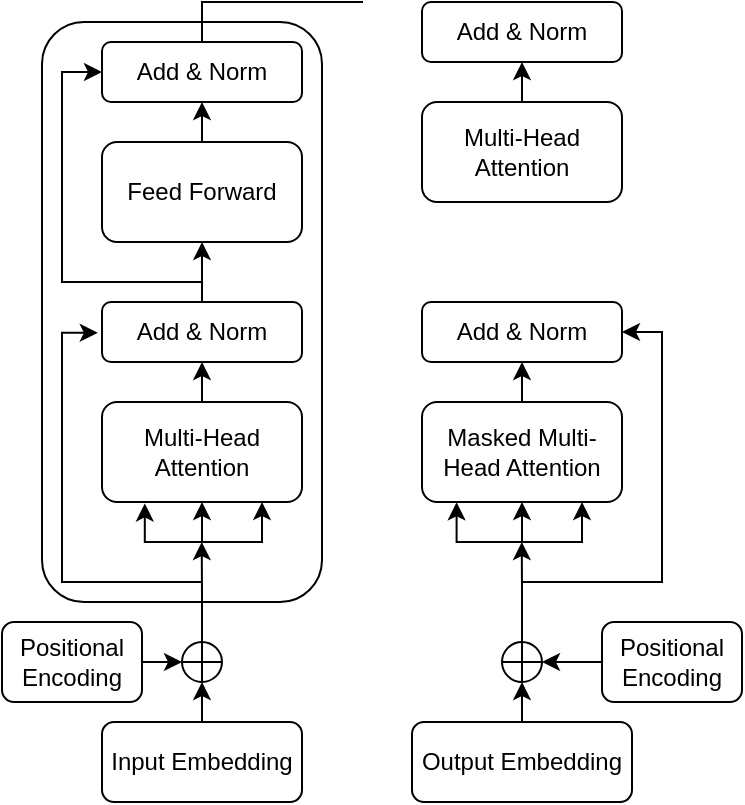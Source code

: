<mxfile version="16.2.4" type="github">
  <diagram id="FVqlLLhYCDdEMdyAEdLD" name="Page-1">
    <mxGraphModel dx="716" dy="399" grid="1" gridSize="10" guides="1" tooltips="1" connect="1" arrows="1" fold="1" page="1" pageScale="1" pageWidth="827" pageHeight="1169" math="0" shadow="0">
      <root>
        <mxCell id="0" />
        <mxCell id="1" parent="0" />
        <mxCell id="QkjTdd4gc4LhVuAJBwDr-32" value="" style="rounded=1;whiteSpace=wrap;html=1;" vertex="1" parent="1">
          <mxGeometry x="80" y="160" width="140" height="290" as="geometry" />
        </mxCell>
        <mxCell id="QkjTdd4gc4LhVuAJBwDr-23" style="edgeStyle=orthogonalEdgeStyle;rounded=0;orthogonalLoop=1;jettySize=auto;html=1;exitX=0.5;exitY=0;exitDx=0;exitDy=0;entryX=0.5;entryY=1;entryDx=0;entryDy=0;" edge="1" parent="1" source="QkjTdd4gc4LhVuAJBwDr-1" target="QkjTdd4gc4LhVuAJBwDr-2">
          <mxGeometry relative="1" as="geometry" />
        </mxCell>
        <mxCell id="QkjTdd4gc4LhVuAJBwDr-1" value="Multi-Head Attention" style="rounded=1;whiteSpace=wrap;html=1;" vertex="1" parent="1">
          <mxGeometry x="110" y="350" width="100" height="50" as="geometry" />
        </mxCell>
        <mxCell id="QkjTdd4gc4LhVuAJBwDr-22" style="edgeStyle=orthogonalEdgeStyle;rounded=0;orthogonalLoop=1;jettySize=auto;html=1;exitX=0.5;exitY=0;exitDx=0;exitDy=0;entryX=0.5;entryY=1;entryDx=0;entryDy=0;" edge="1" parent="1" source="QkjTdd4gc4LhVuAJBwDr-2" target="QkjTdd4gc4LhVuAJBwDr-3">
          <mxGeometry relative="1" as="geometry" />
        </mxCell>
        <mxCell id="QkjTdd4gc4LhVuAJBwDr-2" value="Add &amp;amp; Norm" style="rounded=1;whiteSpace=wrap;html=1;" vertex="1" parent="1">
          <mxGeometry x="110" y="300" width="100" height="30" as="geometry" />
        </mxCell>
        <mxCell id="QkjTdd4gc4LhVuAJBwDr-24" style="edgeStyle=orthogonalEdgeStyle;rounded=0;orthogonalLoop=1;jettySize=auto;html=1;exitX=0.5;exitY=0;exitDx=0;exitDy=0;entryX=0.5;entryY=1;entryDx=0;entryDy=0;" edge="1" parent="1" source="QkjTdd4gc4LhVuAJBwDr-3" target="QkjTdd4gc4LhVuAJBwDr-4">
          <mxGeometry relative="1" as="geometry" />
        </mxCell>
        <mxCell id="QkjTdd4gc4LhVuAJBwDr-3" value="Feed Forward" style="rounded=1;whiteSpace=wrap;html=1;" vertex="1" parent="1">
          <mxGeometry x="110" y="220" width="100" height="50" as="geometry" />
        </mxCell>
        <mxCell id="QkjTdd4gc4LhVuAJBwDr-4" value="Add &amp;amp; Norm" style="rounded=1;whiteSpace=wrap;html=1;" vertex="1" parent="1">
          <mxGeometry x="110" y="170" width="100" height="30" as="geometry" />
        </mxCell>
        <mxCell id="QkjTdd4gc4LhVuAJBwDr-11" style="edgeStyle=orthogonalEdgeStyle;rounded=0;orthogonalLoop=1;jettySize=auto;html=1;exitX=0.5;exitY=0;exitDx=0;exitDy=0;entryX=0.5;entryY=1;entryDx=0;entryDy=0;" edge="1" parent="1" source="QkjTdd4gc4LhVuAJBwDr-5" target="QkjTdd4gc4LhVuAJBwDr-6">
          <mxGeometry relative="1" as="geometry" />
        </mxCell>
        <mxCell id="QkjTdd4gc4LhVuAJBwDr-5" value="Input Embedding" style="rounded=1;whiteSpace=wrap;html=1;" vertex="1" parent="1">
          <mxGeometry x="110" y="510" width="100" height="40" as="geometry" />
        </mxCell>
        <mxCell id="QkjTdd4gc4LhVuAJBwDr-19" style="edgeStyle=orthogonalEdgeStyle;rounded=0;orthogonalLoop=1;jettySize=auto;html=1;exitX=0.5;exitY=0;exitDx=0;exitDy=0;" edge="1" parent="1" source="QkjTdd4gc4LhVuAJBwDr-6">
          <mxGeometry relative="1" as="geometry">
            <mxPoint x="159.86" y="420" as="targetPoint" />
          </mxGeometry>
        </mxCell>
        <mxCell id="QkjTdd4gc4LhVuAJBwDr-6" value="" style="shape=orEllipse;perimeter=ellipsePerimeter;whiteSpace=wrap;html=1;backgroundOutline=1;" vertex="1" parent="1">
          <mxGeometry x="150" y="470" width="20" height="20" as="geometry" />
        </mxCell>
        <mxCell id="QkjTdd4gc4LhVuAJBwDr-20" style="edgeStyle=orthogonalEdgeStyle;rounded=0;orthogonalLoop=1;jettySize=auto;html=1;exitX=1;exitY=0.5;exitDx=0;exitDy=0;entryX=0;entryY=0.5;entryDx=0;entryDy=0;" edge="1" parent="1" source="QkjTdd4gc4LhVuAJBwDr-7" target="QkjTdd4gc4LhVuAJBwDr-6">
          <mxGeometry relative="1" as="geometry" />
        </mxCell>
        <mxCell id="QkjTdd4gc4LhVuAJBwDr-7" value="Positional Encoding" style="rounded=1;whiteSpace=wrap;html=1;" vertex="1" parent="1">
          <mxGeometry x="60" y="460" width="70" height="40" as="geometry" />
        </mxCell>
        <mxCell id="QkjTdd4gc4LhVuAJBwDr-14" value="" style="edgeStyle=segmentEdgeStyle;endArrow=classic;html=1;rounded=0;entryX=0.214;entryY=1.014;entryDx=0;entryDy=0;entryPerimeter=0;" edge="1" parent="1" target="QkjTdd4gc4LhVuAJBwDr-1">
          <mxGeometry width="50" height="50" relative="1" as="geometry">
            <mxPoint x="160" y="420" as="sourcePoint" />
            <mxPoint x="270" y="440" as="targetPoint" />
          </mxGeometry>
        </mxCell>
        <mxCell id="QkjTdd4gc4LhVuAJBwDr-15" value="" style="edgeStyle=segmentEdgeStyle;endArrow=classic;html=1;rounded=0;entryX=0.5;entryY=1;entryDx=0;entryDy=0;" edge="1" parent="1" target="QkjTdd4gc4LhVuAJBwDr-1">
          <mxGeometry width="50" height="50" relative="1" as="geometry">
            <mxPoint x="160" y="420" as="sourcePoint" />
            <mxPoint x="270" y="440" as="targetPoint" />
          </mxGeometry>
        </mxCell>
        <mxCell id="QkjTdd4gc4LhVuAJBwDr-16" value="" style="edgeStyle=segmentEdgeStyle;endArrow=classic;html=1;rounded=0;entryX=0.8;entryY=1;entryDx=0;entryDy=0;entryPerimeter=0;" edge="1" parent="1" target="QkjTdd4gc4LhVuAJBwDr-1">
          <mxGeometry width="50" height="50" relative="1" as="geometry">
            <mxPoint x="160" y="420" as="sourcePoint" />
            <mxPoint x="220" y="410" as="targetPoint" />
          </mxGeometry>
        </mxCell>
        <mxCell id="QkjTdd4gc4LhVuAJBwDr-21" value="" style="edgeStyle=elbowEdgeStyle;elbow=horizontal;endArrow=classic;html=1;rounded=0;entryX=-0.021;entryY=0.514;entryDx=0;entryDy=0;entryPerimeter=0;" edge="1" parent="1" target="QkjTdd4gc4LhVuAJBwDr-2">
          <mxGeometry width="50" height="50" relative="1" as="geometry">
            <mxPoint x="160" y="440" as="sourcePoint" />
            <mxPoint x="70" y="360" as="targetPoint" />
            <Array as="points">
              <mxPoint x="90" y="400" />
            </Array>
          </mxGeometry>
        </mxCell>
        <mxCell id="QkjTdd4gc4LhVuAJBwDr-25" value="" style="edgeStyle=elbowEdgeStyle;elbow=horizontal;endArrow=classic;html=1;rounded=0;entryX=0;entryY=0.5;entryDx=0;entryDy=0;" edge="1" parent="1" target="QkjTdd4gc4LhVuAJBwDr-4">
          <mxGeometry width="50" height="50" relative="1" as="geometry">
            <mxPoint x="160" y="290" as="sourcePoint" />
            <mxPoint x="60" y="190" as="targetPoint" />
            <Array as="points">
              <mxPoint x="90" y="200" />
            </Array>
          </mxGeometry>
        </mxCell>
        <mxCell id="QkjTdd4gc4LhVuAJBwDr-28" style="edgeStyle=orthogonalEdgeStyle;rounded=0;orthogonalLoop=1;jettySize=auto;html=1;exitX=0.5;exitY=0;exitDx=0;exitDy=0;entryX=0.5;entryY=1;entryDx=0;entryDy=0;" edge="1" parent="1" source="QkjTdd4gc4LhVuAJBwDr-26" target="QkjTdd4gc4LhVuAJBwDr-27">
          <mxGeometry relative="1" as="geometry" />
        </mxCell>
        <mxCell id="QkjTdd4gc4LhVuAJBwDr-26" value="Masked Multi-Head Attention" style="rounded=1;whiteSpace=wrap;html=1;" vertex="1" parent="1">
          <mxGeometry x="270" y="350" width="100" height="50" as="geometry" />
        </mxCell>
        <mxCell id="QkjTdd4gc4LhVuAJBwDr-27" value="Add &amp;amp; Norm" style="rounded=1;whiteSpace=wrap;html=1;" vertex="1" parent="1">
          <mxGeometry x="270" y="300" width="100" height="30" as="geometry" />
        </mxCell>
        <mxCell id="QkjTdd4gc4LhVuAJBwDr-37" style="edgeStyle=orthogonalEdgeStyle;rounded=0;orthogonalLoop=1;jettySize=auto;html=1;exitX=0;exitY=0.5;exitDx=0;exitDy=0;entryX=1;entryY=0.5;entryDx=0;entryDy=0;" edge="1" parent="1" source="QkjTdd4gc4LhVuAJBwDr-33" target="QkjTdd4gc4LhVuAJBwDr-34">
          <mxGeometry relative="1" as="geometry" />
        </mxCell>
        <mxCell id="QkjTdd4gc4LhVuAJBwDr-33" value="Positional Encoding" style="rounded=1;whiteSpace=wrap;html=1;" vertex="1" parent="1">
          <mxGeometry x="360" y="460" width="70" height="40" as="geometry" />
        </mxCell>
        <mxCell id="QkjTdd4gc4LhVuAJBwDr-38" style="edgeStyle=orthogonalEdgeStyle;rounded=0;orthogonalLoop=1;jettySize=auto;html=1;exitX=0.5;exitY=0;exitDx=0;exitDy=0;" edge="1" parent="1" source="QkjTdd4gc4LhVuAJBwDr-34">
          <mxGeometry relative="1" as="geometry">
            <mxPoint x="319.889" y="420" as="targetPoint" />
          </mxGeometry>
        </mxCell>
        <mxCell id="QkjTdd4gc4LhVuAJBwDr-34" value="" style="shape=orEllipse;perimeter=ellipsePerimeter;whiteSpace=wrap;html=1;backgroundOutline=1;" vertex="1" parent="1">
          <mxGeometry x="310" y="470" width="20" height="20" as="geometry" />
        </mxCell>
        <mxCell id="QkjTdd4gc4LhVuAJBwDr-36" style="edgeStyle=orthogonalEdgeStyle;rounded=0;orthogonalLoop=1;jettySize=auto;html=1;exitX=0.5;exitY=0;exitDx=0;exitDy=0;entryX=0.5;entryY=1;entryDx=0;entryDy=0;" edge="1" parent="1" source="QkjTdd4gc4LhVuAJBwDr-35" target="QkjTdd4gc4LhVuAJBwDr-34">
          <mxGeometry relative="1" as="geometry" />
        </mxCell>
        <mxCell id="QkjTdd4gc4LhVuAJBwDr-35" value="Output Embedding" style="rounded=1;whiteSpace=wrap;html=1;" vertex="1" parent="1">
          <mxGeometry x="265" y="510" width="110" height="40" as="geometry" />
        </mxCell>
        <mxCell id="QkjTdd4gc4LhVuAJBwDr-39" value="" style="edgeStyle=segmentEdgeStyle;endArrow=classic;html=1;rounded=0;entryX=0.173;entryY=1.003;entryDx=0;entryDy=0;entryPerimeter=0;" edge="1" parent="1" target="QkjTdd4gc4LhVuAJBwDr-26">
          <mxGeometry width="50" height="50" relative="1" as="geometry">
            <mxPoint x="320" y="420" as="sourcePoint" />
            <mxPoint x="180" y="370" as="targetPoint" />
            <Array as="points">
              <mxPoint x="287" y="420" />
            </Array>
          </mxGeometry>
        </mxCell>
        <mxCell id="QkjTdd4gc4LhVuAJBwDr-40" value="" style="edgeStyle=segmentEdgeStyle;endArrow=classic;html=1;rounded=0;entryX=0.5;entryY=1;entryDx=0;entryDy=0;" edge="1" parent="1" target="QkjTdd4gc4LhVuAJBwDr-26">
          <mxGeometry width="50" height="50" relative="1" as="geometry">
            <mxPoint x="320" y="420" as="sourcePoint" />
            <mxPoint x="270" y="370" as="targetPoint" />
          </mxGeometry>
        </mxCell>
        <mxCell id="QkjTdd4gc4LhVuAJBwDr-41" value="" style="edgeStyle=segmentEdgeStyle;endArrow=classic;html=1;rounded=0;entryX=0.8;entryY=1;entryDx=0;entryDy=0;entryPerimeter=0;" edge="1" parent="1" target="QkjTdd4gc4LhVuAJBwDr-26">
          <mxGeometry width="50" height="50" relative="1" as="geometry">
            <mxPoint x="320" y="420" as="sourcePoint" />
            <mxPoint x="320" y="350" as="targetPoint" />
          </mxGeometry>
        </mxCell>
        <mxCell id="QkjTdd4gc4LhVuAJBwDr-42" value="" style="edgeStyle=elbowEdgeStyle;elbow=horizontal;endArrow=classic;html=1;rounded=0;entryX=1;entryY=0.5;entryDx=0;entryDy=0;" edge="1" parent="1" target="QkjTdd4gc4LhVuAJBwDr-27">
          <mxGeometry width="50" height="50" relative="1" as="geometry">
            <mxPoint x="320" y="440" as="sourcePoint" />
            <mxPoint x="460" y="310" as="targetPoint" />
            <Array as="points">
              <mxPoint x="390" y="340" />
            </Array>
          </mxGeometry>
        </mxCell>
        <mxCell id="QkjTdd4gc4LhVuAJBwDr-45" style="edgeStyle=orthogonalEdgeStyle;rounded=0;orthogonalLoop=1;jettySize=auto;html=1;exitX=0.5;exitY=0;exitDx=0;exitDy=0;entryX=0.5;entryY=1;entryDx=0;entryDy=0;" edge="1" parent="1" source="QkjTdd4gc4LhVuAJBwDr-43" target="QkjTdd4gc4LhVuAJBwDr-44">
          <mxGeometry relative="1" as="geometry" />
        </mxCell>
        <mxCell id="QkjTdd4gc4LhVuAJBwDr-43" value="Multi-Head Attention" style="rounded=1;whiteSpace=wrap;html=1;" vertex="1" parent="1">
          <mxGeometry x="270" y="200" width="100" height="50" as="geometry" />
        </mxCell>
        <mxCell id="QkjTdd4gc4LhVuAJBwDr-44" value="Add &amp;amp; Norm" style="rounded=1;whiteSpace=wrap;html=1;" vertex="1" parent="1">
          <mxGeometry x="270" y="150" width="100" height="30" as="geometry" />
        </mxCell>
        <mxCell id="QkjTdd4gc4LhVuAJBwDr-48" value="" style="shape=partialRectangle;whiteSpace=wrap;html=1;bottom=0;right=0;fillColor=none;" vertex="1" parent="1">
          <mxGeometry x="160" y="150" width="80" height="20" as="geometry" />
        </mxCell>
      </root>
    </mxGraphModel>
  </diagram>
</mxfile>
